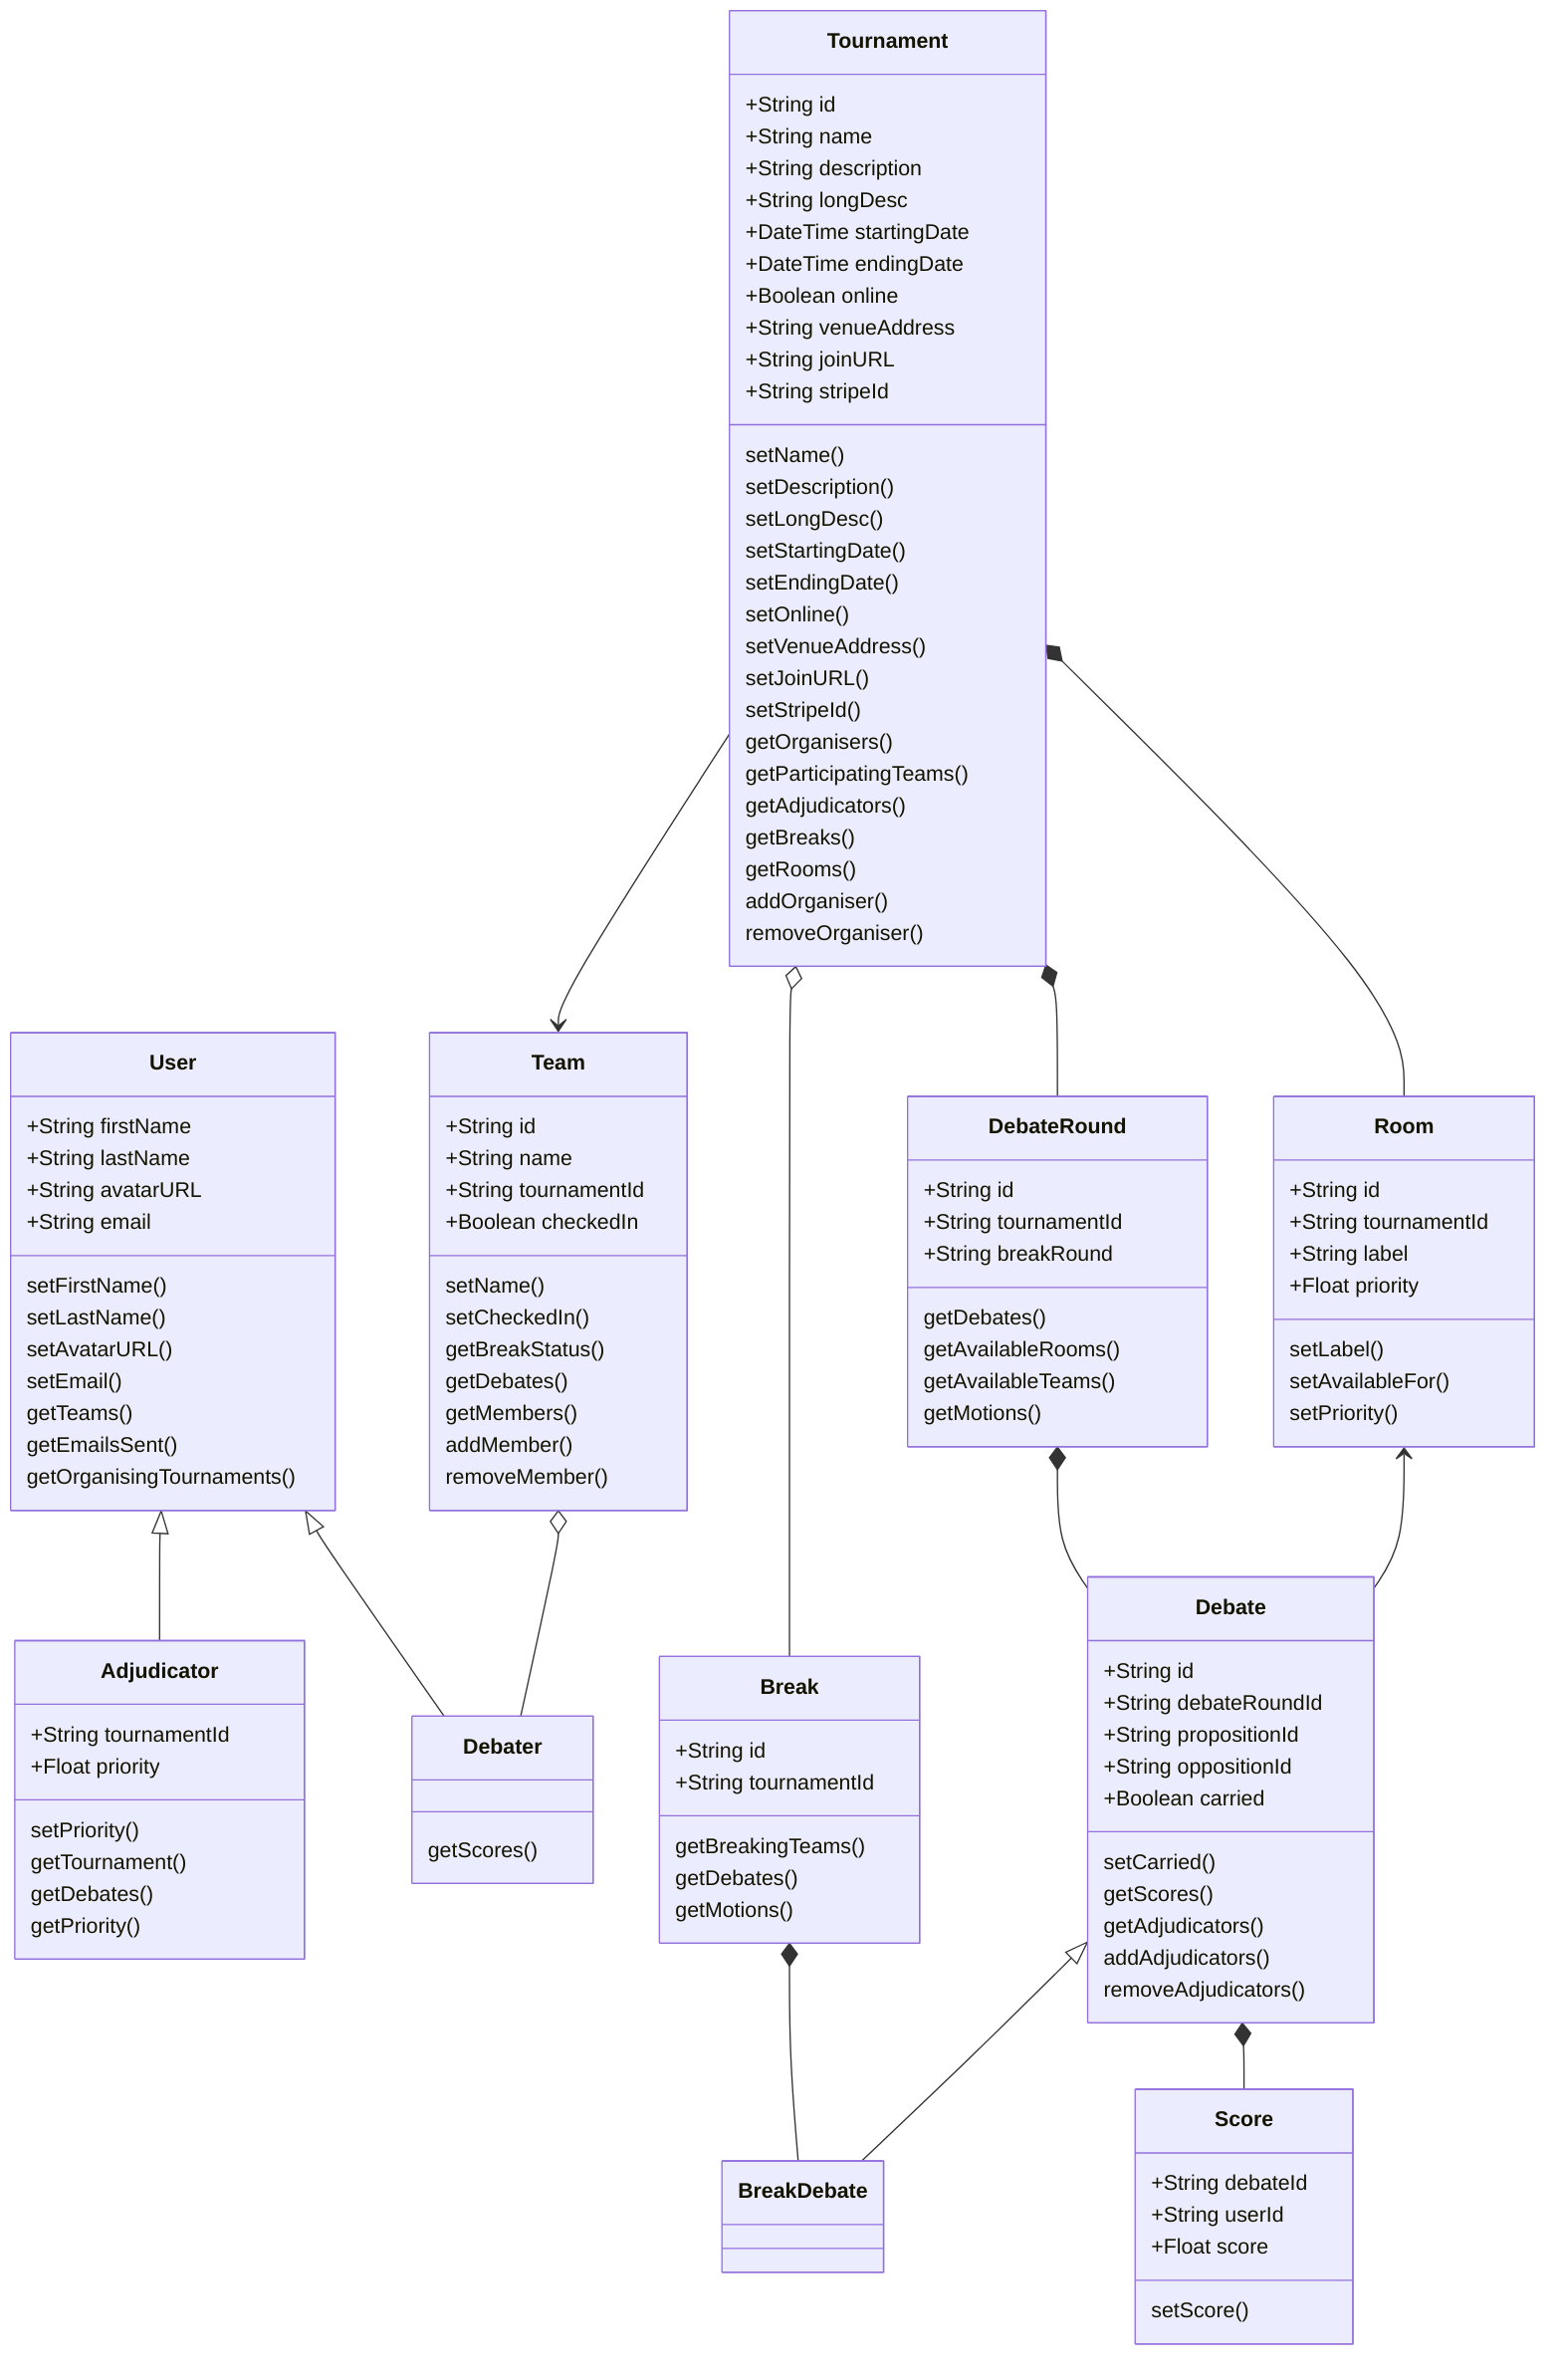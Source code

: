 classDiagram
    class User
    User : +String firstName
    User : +String lastName
    User : +String avatarURL
    User : +String email
    User : setFirstName()
    User : setLastName()
    User : setAvatarURL()
    User : setEmail()
    User : getTeams()
    User : getEmailsSent()
    User : getOrganisingTournaments()
    class Adjudicator
    Adjudicator : +String tournamentId
    Adjudicator : +Float priority
    Adjudicator : setPriority()
    Adjudicator : getTournament()
    Adjudicator : getDebates()
    Adjudicator : getPriority()
    User <|-- Adjudicator
    class Debater
    Debater : getScores()
    User <|-- Debater
    Team o-- Debater
    Tournament --> Team
    class Team
    Team : +String id
    Team : +String name
    Team : +String tournamentId
    Team : +Boolean checkedIn
    Team : setName()
    Team : setCheckedIn()
    Team : getBreakStatus()
    Team : getDebates()
    Team : getMembers()
    Team : addMember()
    Team : removeMember()
    class Tournament
    Tournament : +String id
    Tournament : +String name
    Tournament : +String description
    Tournament : +String longDesc
    Tournament : +DateTime startingDate
    Tournament : +DateTime endingDate
    Tournament : +Boolean online
    Tournament : +String venueAddress
    Tournament : +String joinURL
    Tournament : +String stripeId
    Tournament : setName()
    Tournament : setDescription()
    Tournament : setLongDesc()
    Tournament : setStartingDate()
    Tournament : setEndingDate()
    Tournament : setOnline()
    Tournament : setVenueAddress()
    Tournament : setJoinURL()
    Tournament : setStripeId()
    Tournament : getOrganisers()
    Tournament : getParticipatingTeams()
    Tournament : getAdjudicators()
    Tournament : getBreaks()
    Tournament : getRooms()
    Tournament : addOrganiser()
    Tournament : removeOrganiser()
    class DebateRound
    DebateRound : +String id
    DebateRound : +String tournamentId
    DebateRound : +String breakRound
    DebateRound : getDebates()
    DebateRound : getAvailableRooms()
    DebateRound : getAvailableTeams()
    DebateRound : getMotions()
    Tournament *-- DebateRound
    class Debate
    Debate : +String id
    Debate : +String debateRoundId
    Debate : +String propositionId
    Debate : +String oppositionId
    Debate : +Boolean carried
    Debate : setCarried()
    Debate : getScores()
    Debate : getAdjudicators()
    Debate : addAdjudicators()
    Debate : removeAdjudicators()
    DebateRound *-- Debate
    Break *-- BreakDebate
    class BreakDebate

    Debate <|-- BreakDebate
    class Score
    Score : +String debateId
    Score : +String userId
    Score : +Float score
    Score : setScore()
    Debate *-- Score
    class Room
    Room : +String id 
    Room : +String tournamentId
    Room : +String label
    Room : +Float priority
    Room : setLabel()
    Room : setAvailableFor() 
    Room : setPriority()
    Tournament *-- Room
    Room <-- Debate
    class Break
    Break : +String id
    Break : +String tournamentId
    Break : getBreakingTeams()
    Break : getDebates()
    Break : getMotions()
    Tournament o-- Break